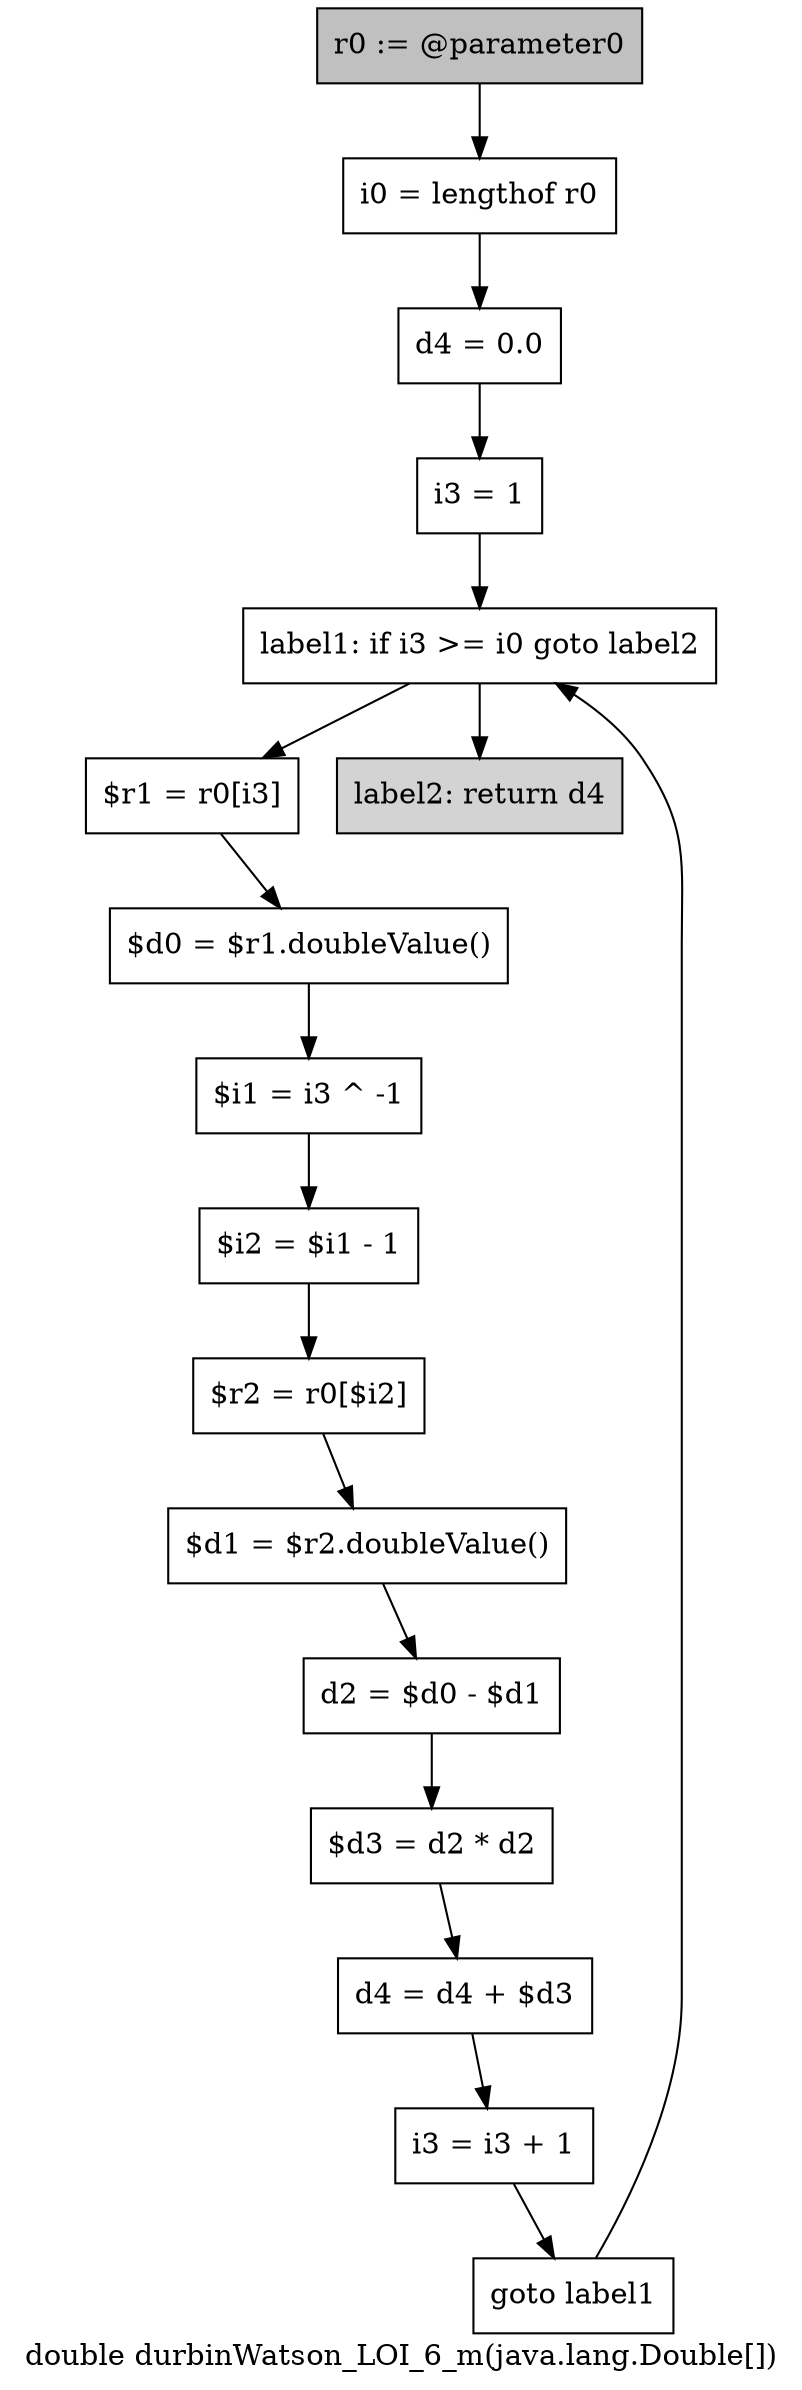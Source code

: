 digraph "double durbinWatson_LOI_6_m(java.lang.Double[])" {
    label="double durbinWatson_LOI_6_m(java.lang.Double[])";
    node [shape=box];
    "0" [style=filled,fillcolor=gray,label="r0 := @parameter0",];
    "1" [label="i0 = lengthof r0",];
    "0"->"1";
    "2" [label="d4 = 0.0",];
    "1"->"2";
    "3" [label="i3 = 1",];
    "2"->"3";
    "4" [label="label1: if i3 >= i0 goto label2",];
    "3"->"4";
    "5" [label="$r1 = r0[i3]",];
    "4"->"5";
    "16" [style=filled,fillcolor=lightgray,label="label2: return d4",];
    "4"->"16";
    "6" [label="$d0 = $r1.doubleValue()",];
    "5"->"6";
    "7" [label="$i1 = i3 ^ -1",];
    "6"->"7";
    "8" [label="$i2 = $i1 - 1",];
    "7"->"8";
    "9" [label="$r2 = r0[$i2]",];
    "8"->"9";
    "10" [label="$d1 = $r2.doubleValue()",];
    "9"->"10";
    "11" [label="d2 = $d0 - $d1",];
    "10"->"11";
    "12" [label="$d3 = d2 * d2",];
    "11"->"12";
    "13" [label="d4 = d4 + $d3",];
    "12"->"13";
    "14" [label="i3 = i3 + 1",];
    "13"->"14";
    "15" [label="goto label1",];
    "14"->"15";
    "15"->"4";
}
